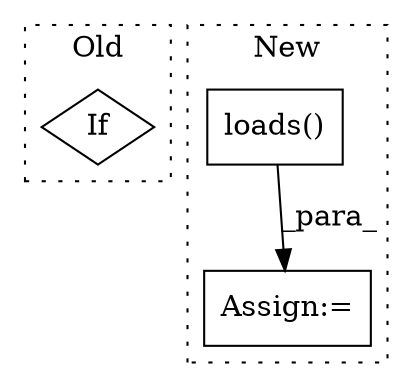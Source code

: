 digraph G {
subgraph cluster0 {
1 [label="If" a="96" s="26619" l="3" shape="diamond"];
label = "Old";
style="dotted";
}
subgraph cluster1 {
2 [label="loads()" a="75" s="27159,27183" l="11,1" shape="box"];
3 [label="Assign:=" a="68" s="27251" l="3" shape="box"];
label = "New";
style="dotted";
}
2 -> 3 [label="_para_"];
}